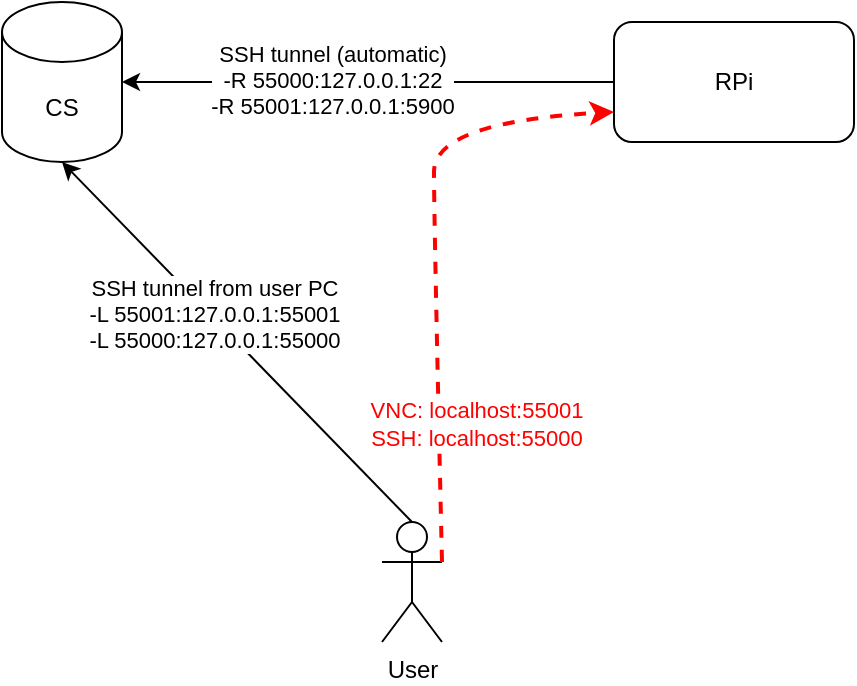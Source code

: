 <mxfile version="15.0.3" type="github">
  <diagram id="K5_SCv75RBPvVDGdjebi" name="Page-1">
    <mxGraphModel dx="1230" dy="853" grid="1" gridSize="10" guides="1" tooltips="1" connect="1" arrows="1" fold="1" page="1" pageScale="1" pageWidth="827" pageHeight="1169" math="0" shadow="0">
      <root>
        <mxCell id="0" />
        <mxCell id="1" parent="0" />
        <mxCell id="wipVx5Agw4MrlNmya5FI-1" value="User" style="shape=umlActor;verticalLabelPosition=bottom;verticalAlign=top;html=1;" vertex="1" parent="1">
          <mxGeometry x="424" y="480" width="30" height="60" as="geometry" />
        </mxCell>
        <mxCell id="wipVx5Agw4MrlNmya5FI-2" value="CS" style="shape=cylinder3;whiteSpace=wrap;html=1;boundedLbl=1;backgroundOutline=1;size=15;" vertex="1" parent="1">
          <mxGeometry x="234" y="220" width="60" height="80" as="geometry" />
        </mxCell>
        <mxCell id="wipVx5Agw4MrlNmya5FI-3" value="RPi" style="rounded=1;whiteSpace=wrap;html=1;" vertex="1" parent="1">
          <mxGeometry x="540" y="230" width="120" height="60" as="geometry" />
        </mxCell>
        <mxCell id="wipVx5Agw4MrlNmya5FI-4" value="" style="endArrow=classic;html=1;entryX=1;entryY=0.5;entryDx=0;entryDy=0;entryPerimeter=0;exitX=0;exitY=0.5;exitDx=0;exitDy=0;" edge="1" parent="1" source="wipVx5Agw4MrlNmya5FI-3" target="wipVx5Agw4MrlNmya5FI-2">
          <mxGeometry width="50" height="50" relative="1" as="geometry">
            <mxPoint x="390" y="460" as="sourcePoint" />
            <mxPoint x="440" y="410" as="targetPoint" />
          </mxGeometry>
        </mxCell>
        <mxCell id="wipVx5Agw4MrlNmya5FI-5" value="SSH tunnel (automatic)&lt;br&gt;-R 55000:127.0.0.1:22&lt;br&gt;-R 55001:127.0.0.1:5900" style="edgeLabel;html=1;align=center;verticalAlign=middle;resizable=0;points=[];" vertex="1" connectable="0" parent="wipVx5Agw4MrlNmya5FI-4">
          <mxGeometry x="0.146" y="-1" relative="1" as="geometry">
            <mxPoint as="offset" />
          </mxGeometry>
        </mxCell>
        <mxCell id="wipVx5Agw4MrlNmya5FI-6" value="" style="endArrow=classic;html=1;entryX=0.5;entryY=1;entryDx=0;entryDy=0;entryPerimeter=0;exitX=0.5;exitY=0;exitDx=0;exitDy=0;exitPerimeter=0;" edge="1" parent="1" source="wipVx5Agw4MrlNmya5FI-1" target="wipVx5Agw4MrlNmya5FI-2">
          <mxGeometry width="50" height="50" relative="1" as="geometry">
            <mxPoint x="537" y="350" as="sourcePoint" />
            <mxPoint x="291" y="350" as="targetPoint" />
          </mxGeometry>
        </mxCell>
        <mxCell id="wipVx5Agw4MrlNmya5FI-7" value="SSH tunnel from user PC&lt;br&gt;-L 55001:127.0.0.1:55001&lt;br&gt;-L 55000:127.0.0.1:55000" style="edgeLabel;html=1;align=center;verticalAlign=middle;resizable=0;points=[];" vertex="1" connectable="0" parent="wipVx5Agw4MrlNmya5FI-6">
          <mxGeometry x="0.146" y="-1" relative="1" as="geometry">
            <mxPoint as="offset" />
          </mxGeometry>
        </mxCell>
        <mxCell id="wipVx5Agw4MrlNmya5FI-8" value="" style="curved=1;endArrow=classic;html=1;exitX=1;exitY=0.333;exitDx=0;exitDy=0;exitPerimeter=0;entryX=0;entryY=0.75;entryDx=0;entryDy=0;dashed=1;strokeWidth=2;fillColor=#f8cecc;strokeColor=#FF0000;" edge="1" parent="1" source="wipVx5Agw4MrlNmya5FI-1" target="wipVx5Agw4MrlNmya5FI-3">
          <mxGeometry width="50" height="50" relative="1" as="geometry">
            <mxPoint x="390" y="460" as="sourcePoint" />
            <mxPoint x="440" y="410" as="targetPoint" />
            <Array as="points">
              <mxPoint x="450" y="330" />
              <mxPoint x="450" y="280" />
            </Array>
          </mxGeometry>
        </mxCell>
        <mxCell id="wipVx5Agw4MrlNmya5FI-9" value="&lt;font color=&quot;#ff0000&quot;&gt;VNC: localhost:55001&lt;br&gt;SSH: localhost:55000&lt;/font&gt;" style="edgeLabel;html=1;align=center;verticalAlign=middle;resizable=0;points=[];" vertex="1" connectable="0" parent="wipVx5Agw4MrlNmya5FI-8">
          <mxGeometry x="-0.267" y="-2" relative="1" as="geometry">
            <mxPoint x="17" y="44" as="offset" />
          </mxGeometry>
        </mxCell>
      </root>
    </mxGraphModel>
  </diagram>
</mxfile>

